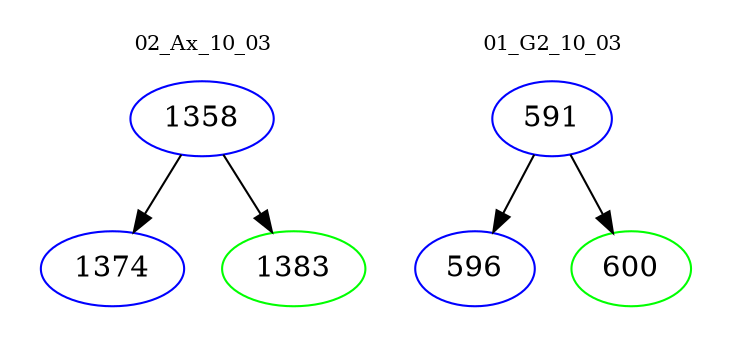 digraph{
subgraph cluster_0 {
color = white
label = "02_Ax_10_03";
fontsize=10;
T0_1358 [label="1358", color="blue"]
T0_1358 -> T0_1374 [color="black"]
T0_1374 [label="1374", color="blue"]
T0_1358 -> T0_1383 [color="black"]
T0_1383 [label="1383", color="green"]
}
subgraph cluster_1 {
color = white
label = "01_G2_10_03";
fontsize=10;
T1_591 [label="591", color="blue"]
T1_591 -> T1_596 [color="black"]
T1_596 [label="596", color="blue"]
T1_591 -> T1_600 [color="black"]
T1_600 [label="600", color="green"]
}
}
